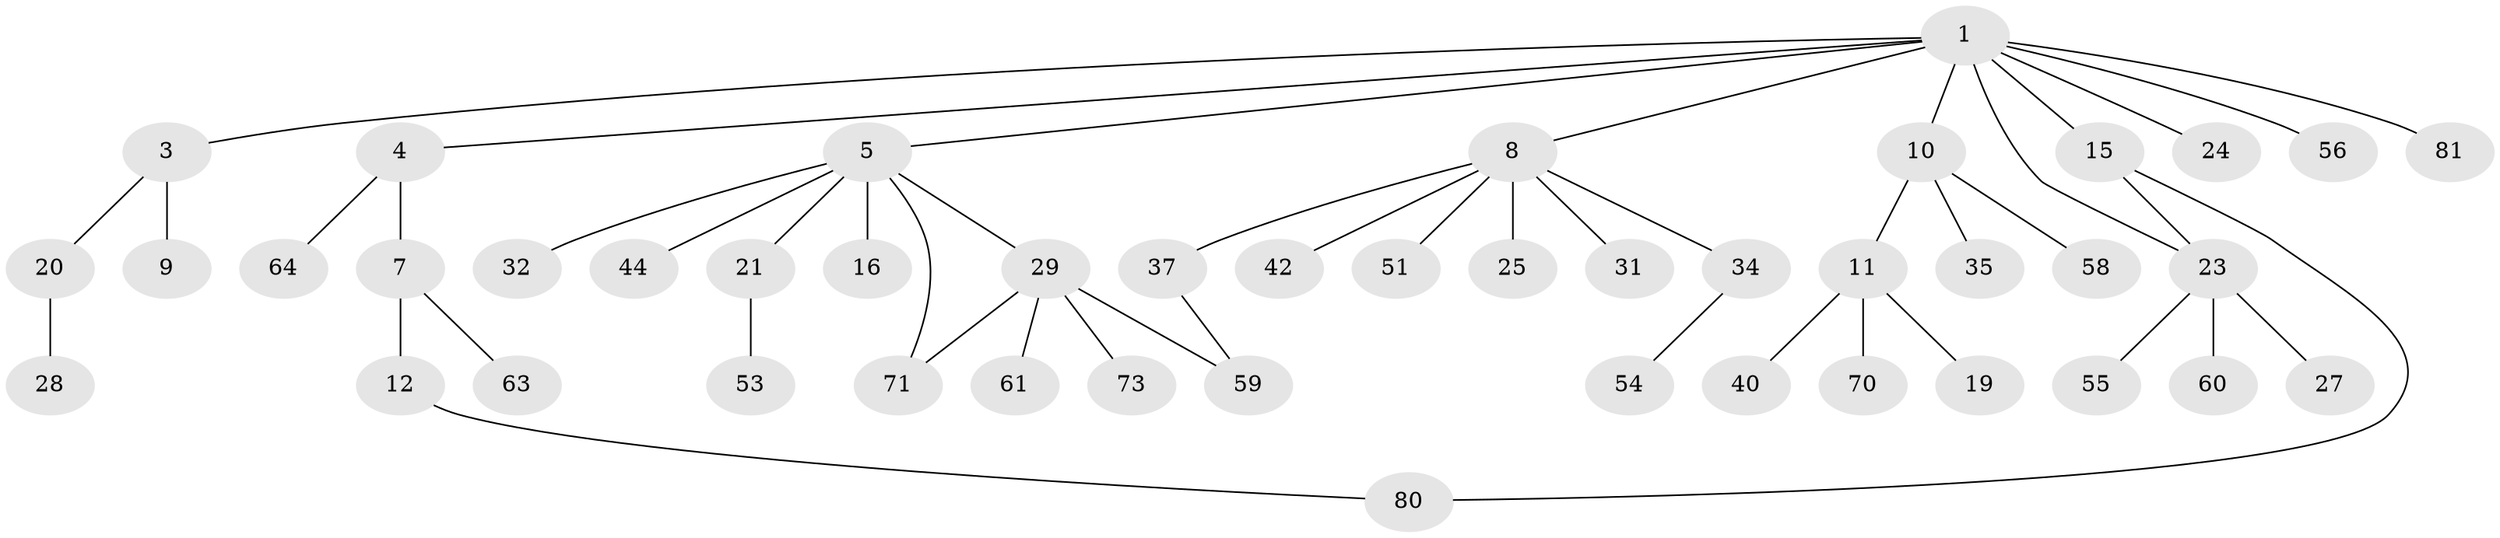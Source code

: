 // original degree distribution, {6: 0.022222222222222223, 3: 0.12222222222222222, 4: 0.1, 5: 0.03333333333333333, 1: 0.4444444444444444, 2: 0.2777777777777778}
// Generated by graph-tools (version 1.1) at 2025/13/03/09/25 04:13:27]
// undirected, 45 vertices, 48 edges
graph export_dot {
graph [start="1"]
  node [color=gray90,style=filled];
  1 [super="+2"];
  3;
  4;
  5 [super="+6"];
  7;
  8 [super="+22+13"];
  9;
  10 [super="+38"];
  11;
  12;
  15 [super="+36"];
  16 [super="+17"];
  19 [super="+76+65"];
  20;
  21 [super="+33+30+26"];
  23 [super="+43+39"];
  24;
  25 [super="+75+90+77"];
  27 [super="+48"];
  28 [super="+45+72"];
  29 [super="+50+49"];
  31;
  32 [super="+87+41"];
  34;
  35;
  37;
  40 [super="+79+46"];
  42;
  44;
  51;
  53;
  54;
  55;
  56;
  58;
  59 [super="+66"];
  60;
  61 [super="+62"];
  63;
  64 [super="+69"];
  70;
  71 [super="+89"];
  73;
  80 [super="+82"];
  81;
  1 -- 3;
  1 -- 4;
  1 -- 10;
  1 -- 56;
  1 -- 23;
  1 -- 81;
  1 -- 5;
  1 -- 8;
  1 -- 24;
  1 -- 15;
  3 -- 9;
  3 -- 20;
  4 -- 7;
  4 -- 64;
  5 -- 29;
  5 -- 32;
  5 -- 16;
  5 -- 21;
  5 -- 71;
  5 -- 44;
  7 -- 12;
  7 -- 63;
  8 -- 37;
  8 -- 25;
  8 -- 51;
  8 -- 34;
  8 -- 42;
  8 -- 31;
  10 -- 11;
  10 -- 35;
  10 -- 58;
  11 -- 19;
  11 -- 40;
  11 -- 70;
  12 -- 80;
  15 -- 23;
  15 -- 80;
  20 -- 28;
  21 -- 53;
  23 -- 27;
  23 -- 60;
  23 -- 55;
  29 -- 59;
  29 -- 73;
  29 -- 61;
  29 -- 71;
  34 -- 54;
  37 -- 59;
}

